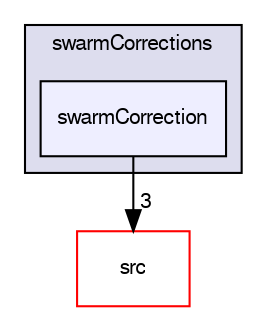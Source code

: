 digraph "applications/solvers/multiphase/twoPhaseEulerFoam/interfacialModels/swarmCorrections/swarmCorrection" {
  bgcolor=transparent;
  compound=true
  node [ fontsize="10", fontname="FreeSans"];
  edge [ labelfontsize="10", labelfontname="FreeSans"];
  subgraph clusterdir_7250cc01f0e1754edfd2e7db56583832 {
    graph [ bgcolor="#ddddee", pencolor="black", label="swarmCorrections" fontname="FreeSans", fontsize="10", URL="dir_7250cc01f0e1754edfd2e7db56583832.html"]
  dir_f859c42565636e17004f620aec4c3e8d [shape=box, label="swarmCorrection", style="filled", fillcolor="#eeeeff", pencolor="black", URL="dir_f859c42565636e17004f620aec4c3e8d.html"];
  }
  dir_68267d1309a1af8e8297ef4c3efbcdba [shape=box label="src" color="red" URL="dir_68267d1309a1af8e8297ef4c3efbcdba.html"];
  dir_f859c42565636e17004f620aec4c3e8d->dir_68267d1309a1af8e8297ef4c3efbcdba [headlabel="3", labeldistance=1.5 headhref="dir_000218_000568.html"];
}
